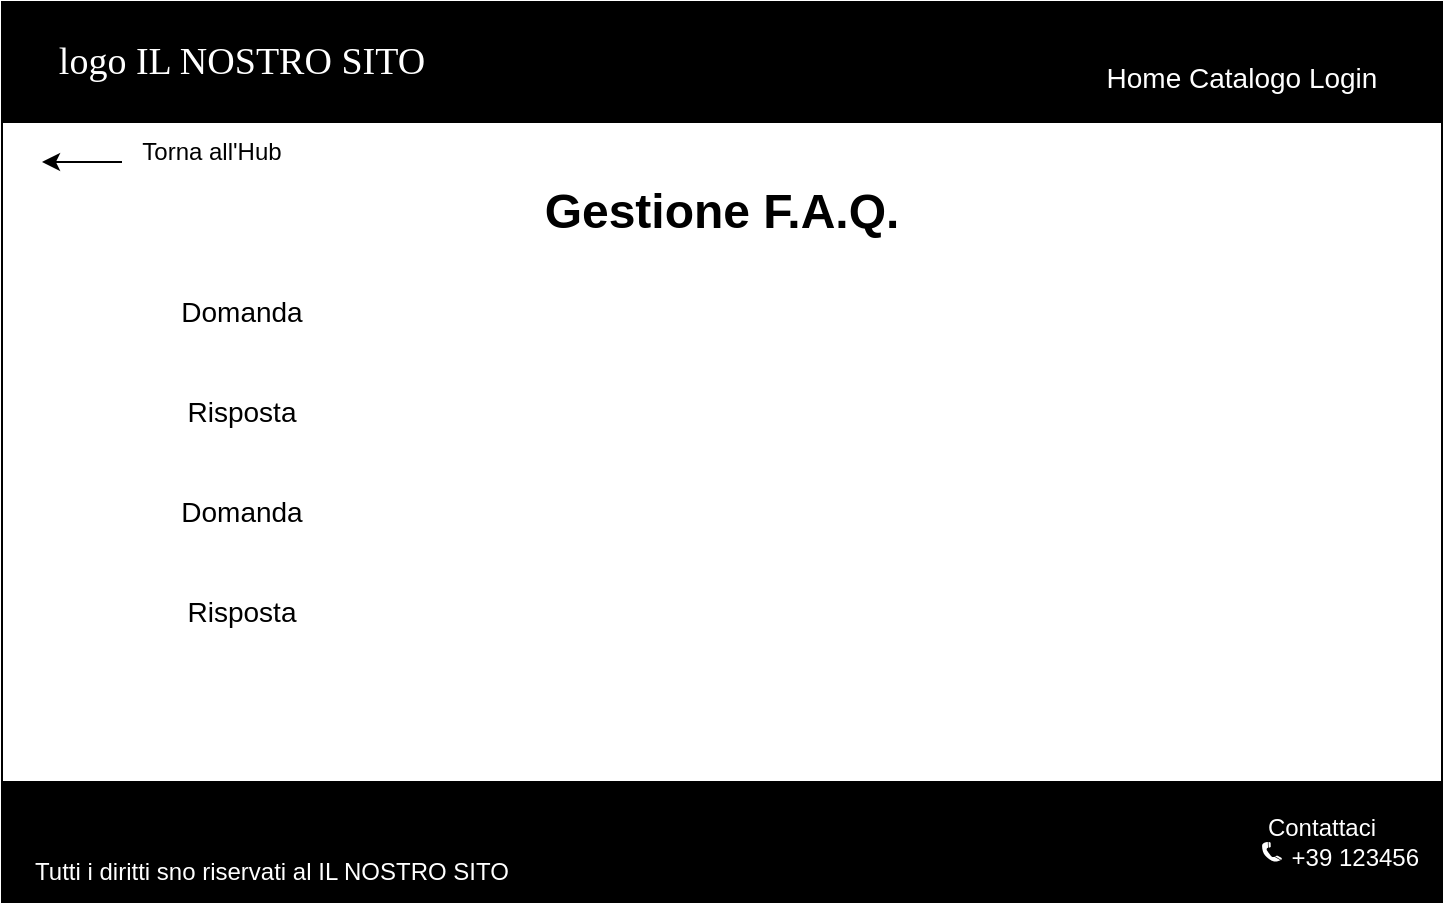 <mxfile version="21.2.2" type="onedrive">
  <diagram name="Pagina-1" id="c-7MjnrmxP9N9Toj8CTx">
    <mxGraphModel grid="1" page="1" gridSize="10" guides="1" tooltips="1" connect="1" arrows="1" fold="1" pageScale="1" pageWidth="827" pageHeight="1169" math="0" shadow="0">
      <root>
        <mxCell id="0" />
        <mxCell id="1" parent="0" />
        <mxCell id="eZq8DhZKBFWsf5bk8Q1W-1" value="" style="rounded=0;whiteSpace=wrap;html=1;" vertex="1" parent="1">
          <mxGeometry x="40" y="600" width="720" height="450" as="geometry" />
        </mxCell>
        <mxCell id="eZq8DhZKBFWsf5bk8Q1W-2" value="" style="rounded=0;whiteSpace=wrap;html=1;fillColor=#000000;" vertex="1" parent="1">
          <mxGeometry x="40" y="600" width="720" height="60" as="geometry" />
        </mxCell>
        <mxCell id="eZq8DhZKBFWsf5bk8Q1W-3" value="logo IL NOSTRO SITO" style="text;html=1;strokeColor=none;fillColor=none;align=center;verticalAlign=middle;whiteSpace=wrap;rounded=0;fontColor=#FFFFFF;fontSize=19;fontStyle=0;fontFamily=Verdana;" vertex="1" parent="1">
          <mxGeometry x="50" y="607.5" width="220" height="45" as="geometry" />
        </mxCell>
        <mxCell id="eZq8DhZKBFWsf5bk8Q1W-4" value="Home Catalogo Login" style="text;html=1;strokeColor=none;fillColor=none;align=center;verticalAlign=middle;whiteSpace=wrap;rounded=0;fontColor=#FFFFFF;fontSize=14;" vertex="1" parent="1">
          <mxGeometry x="570" y="622.5" width="180" height="30" as="geometry" />
        </mxCell>
        <mxCell id="eZq8DhZKBFWsf5bk8Q1W-5" value="&#xa;&#xa;&#xa;" style="rounded=0;whiteSpace=wrap;html=1;fillColor=#000000;" vertex="1" parent="1">
          <mxGeometry x="40" y="990" width="720" height="60" as="geometry" />
        </mxCell>
        <mxCell id="eZq8DhZKBFWsf5bk8Q1W-6" value="Tutti i diritti sno riservati al IL NOSTRO SITO" style="text;html=1;strokeColor=none;fillColor=none;align=center;verticalAlign=middle;whiteSpace=wrap;rounded=0;fontColor=#FFFFFF;" vertex="1" parent="1">
          <mxGeometry x="40" y="1020" width="270" height="30" as="geometry" />
        </mxCell>
        <mxCell id="eZq8DhZKBFWsf5bk8Q1W-7" value="Contattaci&lt;br&gt;&amp;nbsp; &amp;nbsp; &amp;nbsp; &amp;nbsp; &amp;nbsp; +39 123456" style="text;html=1;strokeColor=none;fillColor=none;align=center;verticalAlign=middle;whiteSpace=wrap;rounded=0;fontColor=#FFFFFF;" vertex="1" parent="1">
          <mxGeometry x="650" y="990" width="100" height="60" as="geometry" />
        </mxCell>
        <mxCell id="eZq8DhZKBFWsf5bk8Q1W-8" value="" style="shape=mxgraph.signs.tech.telephone_3;html=1;pointerEvents=1;fillColor=#FFFFFF;strokeColor=none;verticalLabelPosition=bottom;verticalAlign=top;align=center;sketch=0;fontColor=#FFFFFF;" vertex="1" parent="1">
          <mxGeometry x="670" y="1020" width="10" height="10" as="geometry" />
        </mxCell>
        <mxCell id="eZq8DhZKBFWsf5bk8Q1W-9" style="edgeStyle=orthogonalEdgeStyle;rounded=0;orthogonalLoop=1;jettySize=auto;html=1;exitX=0.5;exitY=1;exitDx=0;exitDy=0;" edge="1" parent="1" source="eZq8DhZKBFWsf5bk8Q1W-1" target="eZq8DhZKBFWsf5bk8Q1W-1">
          <mxGeometry relative="1" as="geometry" />
        </mxCell>
        <mxCell id="eZq8DhZKBFWsf5bk8Q1W-10" value="Gestione F.A.Q." style="text;html=1;strokeColor=none;fillColor=none;align=center;verticalAlign=middle;whiteSpace=wrap;rounded=0;fontSize=24;fontStyle=1" vertex="1" parent="1">
          <mxGeometry x="275" y="690" width="250" height="30" as="geometry" />
        </mxCell>
        <mxCell id="eZq8DhZKBFWsf5bk8Q1W-14" value="Domanda" style="text;html=1;strokeColor=none;fillColor=none;align=center;verticalAlign=middle;whiteSpace=wrap;rounded=0;fontSize=14;" vertex="1" parent="1">
          <mxGeometry x="125" y="740" width="70" height="30" as="geometry" />
        </mxCell>
        <mxCell id="eZq8DhZKBFWsf5bk8Q1W-15" value="Risposta" style="text;html=1;strokeColor=none;fillColor=none;align=center;verticalAlign=middle;whiteSpace=wrap;rounded=0;fontSize=14;" vertex="1" parent="1">
          <mxGeometry x="130" y="790" width="60" height="30" as="geometry" />
        </mxCell>
        <mxCell id="eZq8DhZKBFWsf5bk8Q1W-17" value="Domanda" style="text;html=1;strokeColor=none;fillColor=none;align=center;verticalAlign=middle;whiteSpace=wrap;rounded=0;fontSize=14;" vertex="1" parent="1">
          <mxGeometry x="125" y="840" width="70" height="30" as="geometry" />
        </mxCell>
        <mxCell id="eZq8DhZKBFWsf5bk8Q1W-18" value="Risposta" style="text;html=1;strokeColor=none;fillColor=none;align=center;verticalAlign=middle;whiteSpace=wrap;rounded=0;fontSize=14;" vertex="1" parent="1">
          <mxGeometry x="130" y="890" width="60" height="30" as="geometry" />
        </mxCell>
        <mxCell id="WASYsp8bYWOaSyW8Swoo-1" value="" style="endArrow=classic;html=1;rounded=0;" edge="1" parent="1">
          <mxGeometry width="50" height="50" relative="1" as="geometry">
            <mxPoint x="100" y="680" as="sourcePoint" />
            <mxPoint x="60" y="680" as="targetPoint" />
          </mxGeometry>
        </mxCell>
        <mxCell id="WASYsp8bYWOaSyW8Swoo-2" value="Torna all&#39;Hub" style="text;html=1;strokeColor=none;fillColor=none;align=center;verticalAlign=middle;whiteSpace=wrap;rounded=0;" vertex="1" parent="1">
          <mxGeometry x="100" y="660" width="90" height="30" as="geometry" />
        </mxCell>
      </root>
    </mxGraphModel>
  </diagram>
</mxfile>
